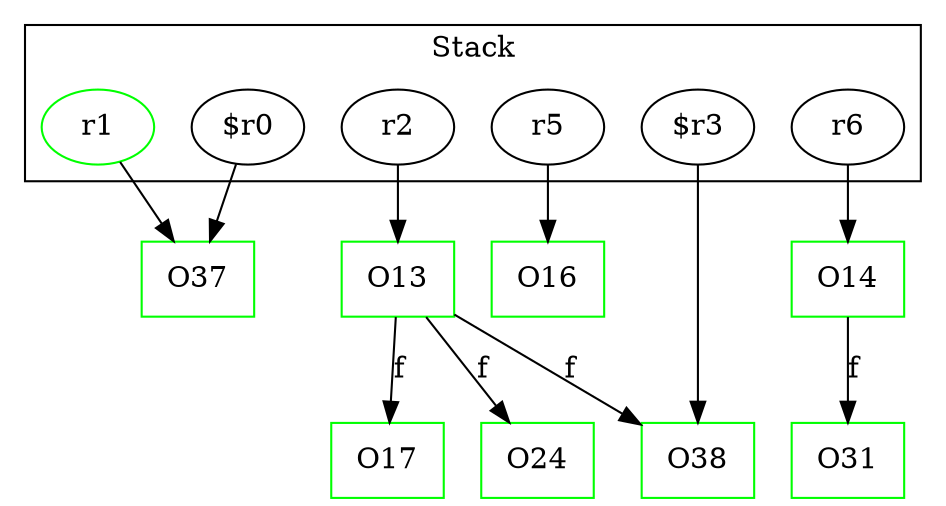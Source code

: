 digraph sample {
  rankDir="LR";
  subgraph cluster_0 {
    label="Stack"
    "r1"; "r2"; "$r0"; "r5"; "r6"; "$r3"; 
  }
  "r1" -> { O37 };
  "r2" -> { O13 };
  "$r0" -> { O37 };
  "r5" -> { O16 };
  "r6" -> { O14 };
  "$r3" -> { O38 };
  O13[shape=box];
  O24[shape=box];
  O37[shape=box];
  O14[shape=box];
  O17[shape=box];
  O38[shape=box];
  O16[shape=box];
  O31[shape=box];
  O13 -> O24[label="f", weight="0.2"]
  O13 -> O17[label="f", weight="0.2"]
  O13 -> O38[label="f", weight="0.2"]
  O14 -> O31[label="f", weight="0.2"]
  "r1"[color="green"];
  O13[color="green"];
  O24[color="green"];
  O37[color="green"];
  O14[color="green"];
  O17[color="green"];
  O38[color="green"];
  O16[color="green"];
  O31[color="green"];
}
